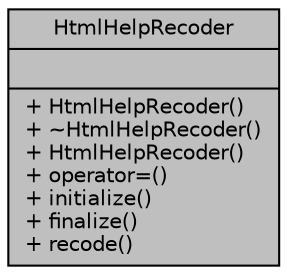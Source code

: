 digraph "HtmlHelpRecoder"
{
 // LATEX_PDF_SIZE
  edge [fontname="Helvetica",fontsize="10",labelfontname="Helvetica",labelfontsize="10"];
  node [fontname="Helvetica",fontsize="10",shape=record];
  Node1 [label="{HtmlHelpRecoder\n||+ HtmlHelpRecoder()\l+ ~HtmlHelpRecoder()\l+ HtmlHelpRecoder()\l+ operator=()\l+ initialize()\l+ finalize()\l+ recode()\l}",height=0.2,width=0.4,color="black", fillcolor="grey75", style="filled", fontcolor="black",tooltip=" "];
}
